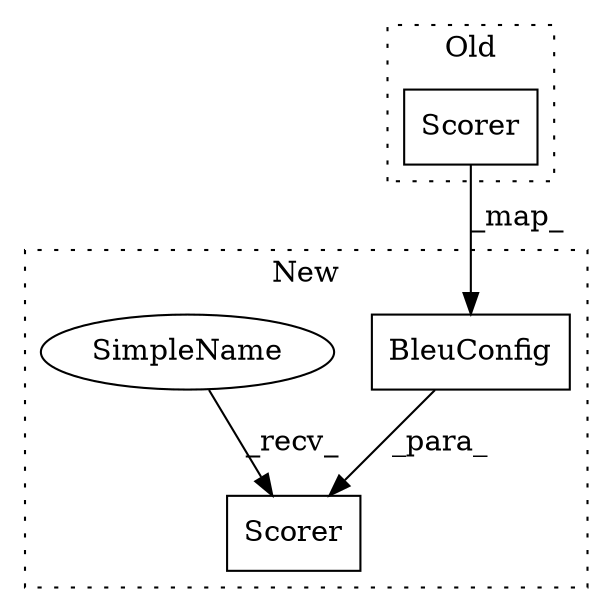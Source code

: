 digraph G {
subgraph cluster0 {
1 [label="Scorer" a="32" s="5686,5737" l="7,1" shape="box"];
label = "Old";
style="dotted";
}
subgraph cluster1 {
2 [label="BleuConfig" a="32" s="5698,5753" l="11,1" shape="box"];
3 [label="Scorer" a="32" s="5686,5754" l="7,1" shape="box"];
4 [label="SimpleName" a="42" s="5681" l="4" shape="ellipse"];
label = "New";
style="dotted";
}
1 -> 2 [label="_map_"];
2 -> 3 [label="_para_"];
4 -> 3 [label="_recv_"];
}